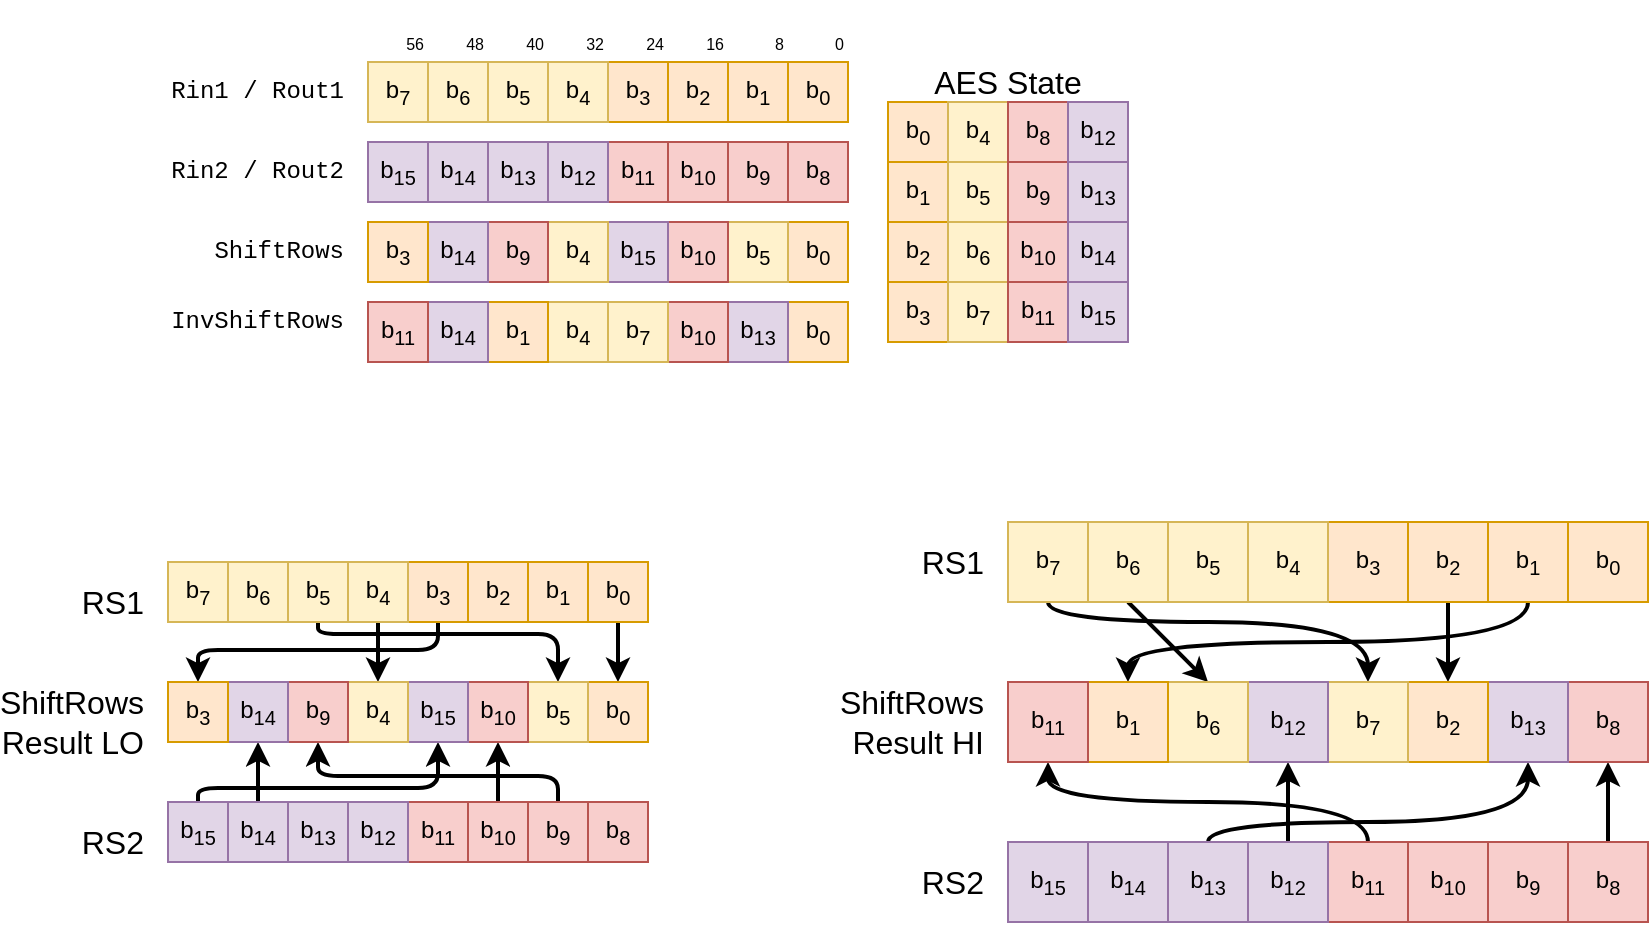 <mxfile version="12.9.3" type="device"><diagram id="sHIKnb_p40F57NKTDTj2" name="Page-1"><mxGraphModel dx="630" dy="331" grid="1" gridSize="10" guides="1" tooltips="1" connect="1" arrows="1" fold="1" page="1" pageScale="1" pageWidth="827" pageHeight="1169" math="0" shadow="0"><root><mxCell id="0"/><mxCell id="1" parent="0"/><mxCell id="no9FC9ugb9BgBI_M5xsZ-18" value="b&lt;sub&gt;0&lt;/sub&gt;" style="whiteSpace=wrap;html=1;aspect=fixed;fillColor=#ffe6cc;strokeColor=#d79b00;" parent="1" vertex="1"><mxGeometry x="530" y="50" width="30" height="30" as="geometry"/></mxCell><mxCell id="no9FC9ugb9BgBI_M5xsZ-19" value="b&lt;sub&gt;1&lt;/sub&gt;" style="whiteSpace=wrap;html=1;aspect=fixed;fillColor=#ffe6cc;strokeColor=#d79b00;" parent="1" vertex="1"><mxGeometry x="500" y="50" width="30" height="30" as="geometry"/></mxCell><mxCell id="no9FC9ugb9BgBI_M5xsZ-20" value="b&lt;sub&gt;2&lt;/sub&gt;" style="whiteSpace=wrap;html=1;aspect=fixed;fillColor=#ffe6cc;strokeColor=#d79b00;" parent="1" vertex="1"><mxGeometry x="470" y="50" width="30" height="30" as="geometry"/></mxCell><mxCell id="no9FC9ugb9BgBI_M5xsZ-21" value="b&lt;sub&gt;3&lt;/sub&gt;" style="whiteSpace=wrap;html=1;aspect=fixed;fillColor=#ffe6cc;strokeColor=#d79b00;" parent="1" vertex="1"><mxGeometry x="440" y="50" width="30" height="30" as="geometry"/></mxCell><mxCell id="no9FC9ugb9BgBI_M5xsZ-22" value="b&lt;sub&gt;4&lt;/sub&gt;" style="whiteSpace=wrap;html=1;aspect=fixed;fillColor=#fff2cc;strokeColor=#d6b656;" parent="1" vertex="1"><mxGeometry x="410" y="50" width="30" height="30" as="geometry"/></mxCell><mxCell id="no9FC9ugb9BgBI_M5xsZ-23" value="b&lt;sub&gt;5&lt;/sub&gt;" style="whiteSpace=wrap;html=1;aspect=fixed;fillColor=#fff2cc;strokeColor=#d6b656;" parent="1" vertex="1"><mxGeometry x="380" y="50" width="30" height="30" as="geometry"/></mxCell><mxCell id="no9FC9ugb9BgBI_M5xsZ-24" value="b&lt;sub&gt;6&lt;/sub&gt;" style="whiteSpace=wrap;html=1;aspect=fixed;fillColor=#fff2cc;strokeColor=#d6b656;" parent="1" vertex="1"><mxGeometry x="350" y="50" width="30" height="30" as="geometry"/></mxCell><mxCell id="no9FC9ugb9BgBI_M5xsZ-25" value="b&lt;sub&gt;7&lt;/sub&gt;" style="whiteSpace=wrap;html=1;aspect=fixed;fillColor=#fff2cc;strokeColor=#d6b656;" parent="1" vertex="1"><mxGeometry x="320" y="50" width="30" height="30" as="geometry"/></mxCell><mxCell id="no9FC9ugb9BgBI_M5xsZ-26" value="b&lt;sub&gt;8&lt;/sub&gt;" style="whiteSpace=wrap;html=1;aspect=fixed;fillColor=#f8cecc;strokeColor=#b85450;" parent="1" vertex="1"><mxGeometry x="530" y="90" width="30" height="30" as="geometry"/></mxCell><mxCell id="no9FC9ugb9BgBI_M5xsZ-27" value="b&lt;sub&gt;9&lt;/sub&gt;" style="whiteSpace=wrap;html=1;aspect=fixed;fillColor=#f8cecc;strokeColor=#b85450;" parent="1" vertex="1"><mxGeometry x="500" y="90" width="30" height="30" as="geometry"/></mxCell><mxCell id="no9FC9ugb9BgBI_M5xsZ-28" value="b&lt;sub&gt;10&lt;/sub&gt;" style="whiteSpace=wrap;html=1;aspect=fixed;fillColor=#f8cecc;strokeColor=#b85450;" parent="1" vertex="1"><mxGeometry x="470" y="90" width="30" height="30" as="geometry"/></mxCell><mxCell id="no9FC9ugb9BgBI_M5xsZ-29" value="b&lt;sub&gt;11&lt;/sub&gt;" style="whiteSpace=wrap;html=1;aspect=fixed;fillColor=#f8cecc;strokeColor=#b85450;" parent="1" vertex="1"><mxGeometry x="440" y="90" width="30" height="30" as="geometry"/></mxCell><mxCell id="no9FC9ugb9BgBI_M5xsZ-30" value="b&lt;sub&gt;12&lt;/sub&gt;" style="whiteSpace=wrap;html=1;aspect=fixed;fillColor=#e1d5e7;strokeColor=#9673a6;" parent="1" vertex="1"><mxGeometry x="410" y="90" width="30" height="30" as="geometry"/></mxCell><mxCell id="no9FC9ugb9BgBI_M5xsZ-31" value="b&lt;sub&gt;13&lt;/sub&gt;" style="whiteSpace=wrap;html=1;aspect=fixed;fillColor=#e1d5e7;strokeColor=#9673a6;" parent="1" vertex="1"><mxGeometry x="380" y="90" width="30" height="30" as="geometry"/></mxCell><mxCell id="no9FC9ugb9BgBI_M5xsZ-32" value="b&lt;sub&gt;14&lt;/sub&gt;" style="whiteSpace=wrap;html=1;aspect=fixed;fillColor=#e1d5e7;strokeColor=#9673a6;" parent="1" vertex="1"><mxGeometry x="350" y="90" width="30" height="30" as="geometry"/></mxCell><mxCell id="no9FC9ugb9BgBI_M5xsZ-33" value="b&lt;sub&gt;15&lt;/sub&gt;" style="whiteSpace=wrap;html=1;aspect=fixed;fillColor=#e1d5e7;strokeColor=#9673a6;" parent="1" vertex="1"><mxGeometry x="320" y="90" width="30" height="30" as="geometry"/></mxCell><mxCell id="no9FC9ugb9BgBI_M5xsZ-35" value="Rin1 / Rout1" style="text;html=1;strokeColor=none;fillColor=none;align=right;verticalAlign=middle;whiteSpace=wrap;rounded=0;fontSize=12;fontFamily=Courier New;" parent="1" vertex="1"><mxGeometry x="200" y="55" width="110" height="20" as="geometry"/></mxCell><mxCell id="no9FC9ugb9BgBI_M5xsZ-36" value="Rin2 / Rout2" style="text;html=1;strokeColor=none;fillColor=none;align=right;verticalAlign=middle;whiteSpace=wrap;rounded=0;fontSize=12;fontFamily=Courier New;" parent="1" vertex="1"><mxGeometry x="200" y="95" width="110" height="20" as="geometry"/></mxCell><mxCell id="no9FC9ugb9BgBI_M5xsZ-37" value="AES State" style="text;html=1;strokeColor=none;fillColor=none;align=center;verticalAlign=middle;whiteSpace=wrap;rounded=0;fontSize=16;" parent="1" vertex="1"><mxGeometry x="580" y="50" width="120" height="20" as="geometry"/></mxCell><mxCell id="no9FC9ugb9BgBI_M5xsZ-50" value="b&lt;sub&gt;0&lt;/sub&gt;" style="whiteSpace=wrap;html=1;aspect=fixed;fillColor=#ffe6cc;strokeColor=#d79b00;gradientColor=none;" parent="1" vertex="1"><mxGeometry x="580" y="70" width="30" height="30" as="geometry"/></mxCell><mxCell id="no9FC9ugb9BgBI_M5xsZ-51" value="b&lt;sub&gt;1&lt;/sub&gt;" style="whiteSpace=wrap;html=1;aspect=fixed;fillColor=#ffe6cc;strokeColor=#d79b00;" parent="1" vertex="1"><mxGeometry x="580" y="100" width="30" height="30" as="geometry"/></mxCell><mxCell id="no9FC9ugb9BgBI_M5xsZ-52" value="b&lt;sub&gt;2&lt;/sub&gt;" style="whiteSpace=wrap;html=1;aspect=fixed;fillColor=#ffe6cc;strokeColor=#d79b00;" parent="1" vertex="1"><mxGeometry x="580" y="130" width="30" height="30" as="geometry"/></mxCell><mxCell id="no9FC9ugb9BgBI_M5xsZ-53" value="b&lt;sub&gt;3&lt;/sub&gt;" style="whiteSpace=wrap;html=1;aspect=fixed;fillColor=#ffe6cc;strokeColor=#d79b00;" parent="1" vertex="1"><mxGeometry x="580" y="160" width="30" height="30" as="geometry"/></mxCell><mxCell id="no9FC9ugb9BgBI_M5xsZ-54" value="b&lt;sub&gt;4&lt;/sub&gt;" style="whiteSpace=wrap;html=1;aspect=fixed;fillColor=#fff2cc;strokeColor=#d6b656;" parent="1" vertex="1"><mxGeometry x="610" y="70" width="30" height="30" as="geometry"/></mxCell><mxCell id="no9FC9ugb9BgBI_M5xsZ-55" value="b&lt;sub&gt;5&lt;/sub&gt;" style="whiteSpace=wrap;html=1;aspect=fixed;fillColor=#fff2cc;strokeColor=#d6b656;" parent="1" vertex="1"><mxGeometry x="610" y="100" width="30" height="30" as="geometry"/></mxCell><mxCell id="no9FC9ugb9BgBI_M5xsZ-56" value="b&lt;sub&gt;6&lt;/sub&gt;" style="whiteSpace=wrap;html=1;aspect=fixed;fillColor=#fff2cc;strokeColor=#d6b656;" parent="1" vertex="1"><mxGeometry x="610" y="130" width="30" height="30" as="geometry"/></mxCell><mxCell id="no9FC9ugb9BgBI_M5xsZ-57" value="b&lt;sub&gt;7&lt;/sub&gt;" style="whiteSpace=wrap;html=1;aspect=fixed;fillColor=#fff2cc;strokeColor=#d6b656;" parent="1" vertex="1"><mxGeometry x="610" y="160" width="30" height="30" as="geometry"/></mxCell><mxCell id="no9FC9ugb9BgBI_M5xsZ-58" value="b&lt;sub&gt;8&lt;/sub&gt;" style="whiteSpace=wrap;html=1;aspect=fixed;fillColor=#f8cecc;strokeColor=#b85450;" parent="1" vertex="1"><mxGeometry x="640" y="70" width="30" height="30" as="geometry"/></mxCell><mxCell id="no9FC9ugb9BgBI_M5xsZ-59" value="b&lt;sub&gt;9&lt;/sub&gt;" style="whiteSpace=wrap;html=1;aspect=fixed;fillColor=#f8cecc;strokeColor=#b85450;" parent="1" vertex="1"><mxGeometry x="640" y="100" width="30" height="30" as="geometry"/></mxCell><mxCell id="no9FC9ugb9BgBI_M5xsZ-60" value="b&lt;sub&gt;10&lt;/sub&gt;" style="whiteSpace=wrap;html=1;aspect=fixed;fillColor=#f8cecc;strokeColor=#b85450;" parent="1" vertex="1"><mxGeometry x="640" y="130" width="30" height="30" as="geometry"/></mxCell><mxCell id="no9FC9ugb9BgBI_M5xsZ-61" value="b&lt;sub&gt;11&lt;/sub&gt;" style="whiteSpace=wrap;html=1;aspect=fixed;fillColor=#f8cecc;strokeColor=#b85450;" parent="1" vertex="1"><mxGeometry x="640" y="160" width="30" height="30" as="geometry"/></mxCell><mxCell id="no9FC9ugb9BgBI_M5xsZ-62" value="b&lt;sub&gt;12&lt;/sub&gt;" style="whiteSpace=wrap;html=1;aspect=fixed;fillColor=#e1d5e7;strokeColor=#9673a6;" parent="1" vertex="1"><mxGeometry x="670" y="70" width="30" height="30" as="geometry"/></mxCell><mxCell id="no9FC9ugb9BgBI_M5xsZ-63" value="b&lt;sub&gt;13&lt;/sub&gt;" style="whiteSpace=wrap;html=1;aspect=fixed;fillColor=#e1d5e7;strokeColor=#9673a6;" parent="1" vertex="1"><mxGeometry x="670" y="100" width="30" height="30" as="geometry"/></mxCell><mxCell id="no9FC9ugb9BgBI_M5xsZ-64" value="b&lt;sub&gt;14&lt;/sub&gt;" style="whiteSpace=wrap;html=1;aspect=fixed;fillColor=#e1d5e7;strokeColor=#9673a6;" parent="1" vertex="1"><mxGeometry x="670" y="130" width="30" height="30" as="geometry"/></mxCell><mxCell id="no9FC9ugb9BgBI_M5xsZ-65" value="b&lt;sub&gt;15&lt;/sub&gt;" style="whiteSpace=wrap;html=1;aspect=fixed;fillColor=#e1d5e7;strokeColor=#9673a6;" parent="1" vertex="1"><mxGeometry x="670" y="160" width="30" height="30" as="geometry"/></mxCell><mxCell id="no9FC9ugb9BgBI_M5xsZ-90" style="edgeStyle=orthogonalEdgeStyle;rounded=0;orthogonalLoop=1;jettySize=auto;html=1;exitX=0.5;exitY=1;exitDx=0;exitDy=0;fontFamily=Helvetica;fontSize=12;strokeWidth=2;" parent="1" source="no9FC9ugb9BgBI_M5xsZ-66" target="no9FC9ugb9BgBI_M5xsZ-82" edge="1"><mxGeometry relative="1" as="geometry"/></mxCell><mxCell id="no9FC9ugb9BgBI_M5xsZ-66" value="b&lt;sub&gt;0&lt;/sub&gt;" style="whiteSpace=wrap;html=1;aspect=fixed;fillColor=#ffe6cc;strokeColor=#d79b00;" parent="1" vertex="1"><mxGeometry x="430" y="300" width="30" height="30" as="geometry"/></mxCell><mxCell id="no9FC9ugb9BgBI_M5xsZ-67" value="b&lt;sub&gt;1&lt;/sub&gt;" style="whiteSpace=wrap;html=1;aspect=fixed;fillColor=#ffe6cc;strokeColor=#d79b00;" parent="1" vertex="1"><mxGeometry x="400" y="300" width="30" height="30" as="geometry"/></mxCell><mxCell id="no9FC9ugb9BgBI_M5xsZ-68" value="b&lt;sub&gt;2&lt;/sub&gt;" style="whiteSpace=wrap;html=1;aspect=fixed;fillColor=#ffe6cc;strokeColor=#d79b00;" parent="1" vertex="1"><mxGeometry x="370" y="300" width="30" height="30" as="geometry"/></mxCell><mxCell id="no9FC9ugb9BgBI_M5xsZ-97" style="edgeStyle=orthogonalEdgeStyle;rounded=1;orthogonalLoop=1;jettySize=auto;html=1;exitX=0.5;exitY=1;exitDx=0;exitDy=0;entryX=0.5;entryY=0;entryDx=0;entryDy=0;fontFamily=Helvetica;fontSize=12;strokeWidth=2;" parent="1" source="no9FC9ugb9BgBI_M5xsZ-69" target="no9FC9ugb9BgBI_M5xsZ-89" edge="1"><mxGeometry relative="1" as="geometry"><Array as="points"><mxPoint x="355" y="344"/><mxPoint x="235" y="344"/></Array></mxGeometry></mxCell><mxCell id="no9FC9ugb9BgBI_M5xsZ-69" value="b&lt;sub&gt;3&lt;/sub&gt;" style="whiteSpace=wrap;html=1;aspect=fixed;fillColor=#ffe6cc;strokeColor=#d79b00;" parent="1" vertex="1"><mxGeometry x="340" y="300" width="30" height="30" as="geometry"/></mxCell><mxCell id="no9FC9ugb9BgBI_M5xsZ-95" style="edgeStyle=none;rounded=0;orthogonalLoop=1;jettySize=auto;html=1;exitX=0.5;exitY=1;exitDx=0;exitDy=0;entryX=0.5;entryY=0;entryDx=0;entryDy=0;fontFamily=Helvetica;fontSize=12;strokeWidth=2;" parent="1" source="no9FC9ugb9BgBI_M5xsZ-70" target="no9FC9ugb9BgBI_M5xsZ-86" edge="1"><mxGeometry relative="1" as="geometry"/></mxCell><mxCell id="no9FC9ugb9BgBI_M5xsZ-70" value="b&lt;sub&gt;4&lt;/sub&gt;" style="whiteSpace=wrap;html=1;aspect=fixed;fillColor=#fff2cc;strokeColor=#d6b656;" parent="1" vertex="1"><mxGeometry x="310" y="300" width="30" height="30" as="geometry"/></mxCell><mxCell id="no9FC9ugb9BgBI_M5xsZ-93" style="edgeStyle=orthogonalEdgeStyle;rounded=1;orthogonalLoop=1;jettySize=auto;html=1;exitX=0.5;exitY=1;exitDx=0;exitDy=0;entryX=0.5;entryY=0;entryDx=0;entryDy=0;fontFamily=Helvetica;fontSize=12;strokeWidth=2;" parent="1" source="no9FC9ugb9BgBI_M5xsZ-71" target="no9FC9ugb9BgBI_M5xsZ-83" edge="1"><mxGeometry relative="1" as="geometry"><Array as="points"><mxPoint x="295" y="336"/><mxPoint x="415" y="336"/></Array></mxGeometry></mxCell><mxCell id="no9FC9ugb9BgBI_M5xsZ-71" value="b&lt;sub&gt;5&lt;/sub&gt;" style="whiteSpace=wrap;html=1;aspect=fixed;fillColor=#fff2cc;strokeColor=#d6b656;" parent="1" vertex="1"><mxGeometry x="280" y="300" width="30" height="30" as="geometry"/></mxCell><mxCell id="no9FC9ugb9BgBI_M5xsZ-72" value="b&lt;sub&gt;6&lt;/sub&gt;" style="whiteSpace=wrap;html=1;aspect=fixed;fillColor=#fff2cc;strokeColor=#d6b656;" parent="1" vertex="1"><mxGeometry x="250" y="300" width="30" height="30" as="geometry"/></mxCell><mxCell id="no9FC9ugb9BgBI_M5xsZ-73" value="b&lt;sub&gt;7&lt;/sub&gt;" style="whiteSpace=wrap;html=1;aspect=fixed;fillColor=#fff2cc;strokeColor=#d6b656;" parent="1" vertex="1"><mxGeometry x="220" y="300" width="30" height="30" as="geometry"/></mxCell><mxCell id="no9FC9ugb9BgBI_M5xsZ-74" value="b&lt;sub&gt;8&lt;/sub&gt;" style="whiteSpace=wrap;html=1;aspect=fixed;fillColor=#f8cecc;strokeColor=#b85450;" parent="1" vertex="1"><mxGeometry x="430" y="420" width="30" height="30" as="geometry"/></mxCell><mxCell id="no9FC9ugb9BgBI_M5xsZ-91" style="rounded=1;orthogonalLoop=1;jettySize=auto;html=1;exitX=0.5;exitY=0;exitDx=0;exitDy=0;entryX=0.5;entryY=1;entryDx=0;entryDy=0;fontFamily=Helvetica;fontSize=12;strokeWidth=2;edgeStyle=orthogonalEdgeStyle;strokeColor=#000000;" parent="1" source="no9FC9ugb9BgBI_M5xsZ-75" target="no9FC9ugb9BgBI_M5xsZ-87" edge="1"><mxGeometry relative="1" as="geometry"><Array as="points"><mxPoint x="415" y="407"/><mxPoint x="295" y="407"/></Array></mxGeometry></mxCell><mxCell id="no9FC9ugb9BgBI_M5xsZ-75" value="b&lt;sub&gt;9&lt;/sub&gt;" style="whiteSpace=wrap;html=1;aspect=fixed;fillColor=#f8cecc;strokeColor=#b85450;" parent="1" vertex="1"><mxGeometry x="400" y="420" width="30" height="30" as="geometry"/></mxCell><mxCell id="no9FC9ugb9BgBI_M5xsZ-92" style="edgeStyle=none;rounded=0;orthogonalLoop=1;jettySize=auto;html=1;exitX=0.5;exitY=0;exitDx=0;exitDy=0;entryX=0.5;entryY=1;entryDx=0;entryDy=0;fontFamily=Helvetica;fontSize=12;strokeWidth=2;" parent="1" source="no9FC9ugb9BgBI_M5xsZ-76" target="no9FC9ugb9BgBI_M5xsZ-84" edge="1"><mxGeometry relative="1" as="geometry"/></mxCell><mxCell id="no9FC9ugb9BgBI_M5xsZ-76" value="b&lt;sub&gt;10&lt;/sub&gt;" style="whiteSpace=wrap;html=1;aspect=fixed;fillColor=#f8cecc;strokeColor=#b85450;" parent="1" vertex="1"><mxGeometry x="370" y="420" width="30" height="30" as="geometry"/></mxCell><mxCell id="no9FC9ugb9BgBI_M5xsZ-77" value="b&lt;sub&gt;11&lt;/sub&gt;" style="whiteSpace=wrap;html=1;aspect=fixed;fillColor=#f8cecc;strokeColor=#b85450;" parent="1" vertex="1"><mxGeometry x="340" y="420" width="30" height="30" as="geometry"/></mxCell><mxCell id="no9FC9ugb9BgBI_M5xsZ-78" value="b&lt;sub&gt;12&lt;/sub&gt;" style="whiteSpace=wrap;html=1;aspect=fixed;fillColor=#e1d5e7;strokeColor=#9673a6;" parent="1" vertex="1"><mxGeometry x="310" y="420" width="30" height="30" as="geometry"/></mxCell><mxCell id="no9FC9ugb9BgBI_M5xsZ-79" value="b&lt;sub&gt;13&lt;/sub&gt;" style="whiteSpace=wrap;html=1;aspect=fixed;fillColor=#e1d5e7;strokeColor=#9673a6;" parent="1" vertex="1"><mxGeometry x="280" y="420" width="30" height="30" as="geometry"/></mxCell><mxCell id="no9FC9ugb9BgBI_M5xsZ-96" style="edgeStyle=none;rounded=0;orthogonalLoop=1;jettySize=auto;html=1;exitX=0.5;exitY=0;exitDx=0;exitDy=0;entryX=0.5;entryY=1;entryDx=0;entryDy=0;fontFamily=Helvetica;fontSize=12;strokeWidth=2;" parent="1" source="no9FC9ugb9BgBI_M5xsZ-80" target="no9FC9ugb9BgBI_M5xsZ-88" edge="1"><mxGeometry relative="1" as="geometry"/></mxCell><mxCell id="no9FC9ugb9BgBI_M5xsZ-80" value="b&lt;sub&gt;14&lt;/sub&gt;" style="whiteSpace=wrap;html=1;aspect=fixed;fillColor=#e1d5e7;strokeColor=#9673a6;" parent="1" vertex="1"><mxGeometry x="250" y="420" width="30" height="30" as="geometry"/></mxCell><mxCell id="no9FC9ugb9BgBI_M5xsZ-94" style="edgeStyle=orthogonalEdgeStyle;rounded=1;orthogonalLoop=1;jettySize=auto;html=1;exitX=0.5;exitY=0;exitDx=0;exitDy=0;entryX=0.5;entryY=1;entryDx=0;entryDy=0;fontFamily=Helvetica;fontSize=12;strokeWidth=2;" parent="1" source="no9FC9ugb9BgBI_M5xsZ-81" target="no9FC9ugb9BgBI_M5xsZ-85" edge="1"><mxGeometry relative="1" as="geometry"><Array as="points"><mxPoint x="235" y="413"/><mxPoint x="355" y="413"/></Array></mxGeometry></mxCell><mxCell id="no9FC9ugb9BgBI_M5xsZ-81" value="b&lt;sub&gt;15&lt;/sub&gt;" style="whiteSpace=wrap;html=1;aspect=fixed;fillColor=#e1d5e7;strokeColor=#9673a6;" parent="1" vertex="1"><mxGeometry x="220" y="420" width="30" height="30" as="geometry"/></mxCell><mxCell id="no9FC9ugb9BgBI_M5xsZ-82" value="b&lt;sub&gt;0&lt;/sub&gt;" style="whiteSpace=wrap;html=1;aspect=fixed;fillColor=#ffe6cc;strokeColor=#d79b00;" parent="1" vertex="1"><mxGeometry x="430" y="360" width="30" height="30" as="geometry"/></mxCell><mxCell id="no9FC9ugb9BgBI_M5xsZ-83" value="b&lt;sub&gt;5&lt;/sub&gt;" style="whiteSpace=wrap;html=1;aspect=fixed;fillColor=#fff2cc;strokeColor=#d6b656;" parent="1" vertex="1"><mxGeometry x="400" y="360" width="30" height="30" as="geometry"/></mxCell><mxCell id="no9FC9ugb9BgBI_M5xsZ-84" value="b&lt;sub&gt;10&lt;/sub&gt;" style="whiteSpace=wrap;html=1;aspect=fixed;fillColor=#f8cecc;strokeColor=#b85450;" parent="1" vertex="1"><mxGeometry x="370" y="360" width="30" height="30" as="geometry"/></mxCell><mxCell id="no9FC9ugb9BgBI_M5xsZ-85" value="b&lt;sub&gt;15&lt;/sub&gt;" style="whiteSpace=wrap;html=1;aspect=fixed;fillColor=#e1d5e7;strokeColor=#9673a6;" parent="1" vertex="1"><mxGeometry x="340" y="360" width="30" height="30" as="geometry"/></mxCell><mxCell id="no9FC9ugb9BgBI_M5xsZ-86" value="b&lt;sub&gt;4&lt;/sub&gt;" style="whiteSpace=wrap;html=1;aspect=fixed;fillColor=#fff2cc;strokeColor=#d6b656;" parent="1" vertex="1"><mxGeometry x="310" y="360" width="30" height="30" as="geometry"/></mxCell><mxCell id="no9FC9ugb9BgBI_M5xsZ-87" value="b&lt;sub&gt;9&lt;/sub&gt;" style="whiteSpace=wrap;html=1;aspect=fixed;fillColor=#f8cecc;strokeColor=#b85450;" parent="1" vertex="1"><mxGeometry x="280" y="360" width="30" height="30" as="geometry"/></mxCell><mxCell id="no9FC9ugb9BgBI_M5xsZ-88" value="b&lt;sub&gt;14&lt;/sub&gt;" style="whiteSpace=wrap;html=1;aspect=fixed;fillColor=#e1d5e7;strokeColor=#9673a6;" parent="1" vertex="1"><mxGeometry x="250" y="360" width="30" height="30" as="geometry"/></mxCell><mxCell id="no9FC9ugb9BgBI_M5xsZ-89" value="b&lt;sub&gt;3&lt;/sub&gt;" style="whiteSpace=wrap;html=1;aspect=fixed;fillColor=#ffe6cc;strokeColor=#d79b00;" parent="1" vertex="1"><mxGeometry x="220" y="360" width="30" height="30" as="geometry"/></mxCell><mxCell id="no9FC9ugb9BgBI_M5xsZ-98" value="RS1" style="text;html=1;strokeColor=none;fillColor=none;align=right;verticalAlign=middle;whiteSpace=wrap;rounded=0;fontSize=16;" parent="1" vertex="1"><mxGeometry x="170" y="310" width="40" height="20" as="geometry"/></mxCell><mxCell id="no9FC9ugb9BgBI_M5xsZ-99" value="RS2" style="text;html=1;strokeColor=none;fillColor=none;align=right;verticalAlign=middle;whiteSpace=wrap;rounded=0;fontSize=16;" parent="1" vertex="1"><mxGeometry x="170" y="430" width="40" height="20" as="geometry"/></mxCell><mxCell id="no9FC9ugb9BgBI_M5xsZ-100" value="ShiftRows&lt;br&gt;Result LO" style="text;html=1;strokeColor=none;fillColor=none;align=right;verticalAlign=middle;whiteSpace=wrap;rounded=0;fontSize=16;" parent="1" vertex="1"><mxGeometry x="170" y="370" width="40" height="20" as="geometry"/></mxCell><mxCell id="no9FC9ugb9BgBI_M5xsZ-102" value="b&lt;sub&gt;0&lt;/sub&gt;" style="whiteSpace=wrap;html=1;aspect=fixed;fillColor=#ffe6cc;strokeColor=#d79b00;" parent="1" vertex="1"><mxGeometry x="920" y="280" width="40" height="40" as="geometry"/></mxCell><mxCell id="no9FC9ugb9BgBI_M5xsZ-142" style="edgeStyle=orthogonalEdgeStyle;rounded=0;orthogonalLoop=1;jettySize=auto;html=1;exitX=0.5;exitY=1;exitDx=0;exitDy=0;entryX=0.5;entryY=0;entryDx=0;entryDy=0;strokeWidth=2;fontFamily=Helvetica;fontSize=12;curved=1;" parent="1" source="no9FC9ugb9BgBI_M5xsZ-103" target="no9FC9ugb9BgBI_M5xsZ-131" edge="1"><mxGeometry relative="1" as="geometry"><Array as="points"><mxPoint x="900" y="340"/><mxPoint x="700" y="340"/></Array></mxGeometry></mxCell><mxCell id="no9FC9ugb9BgBI_M5xsZ-103" value="b&lt;sub&gt;1&lt;/sub&gt;" style="whiteSpace=wrap;html=1;aspect=fixed;fillColor=#ffe6cc;strokeColor=#d79b00;" parent="1" vertex="1"><mxGeometry x="880" y="280" width="40" height="40" as="geometry"/></mxCell><mxCell id="no9FC9ugb9BgBI_M5xsZ-138" style="edgeStyle=none;rounded=0;orthogonalLoop=1;jettySize=auto;html=1;exitX=0.5;exitY=1;exitDx=0;exitDy=0;entryX=0.5;entryY=0;entryDx=0;entryDy=0;strokeWidth=2;fontFamily=Helvetica;fontSize=12;" parent="1" source="no9FC9ugb9BgBI_M5xsZ-104" target="no9FC9ugb9BgBI_M5xsZ-127" edge="1"><mxGeometry relative="1" as="geometry"/></mxCell><mxCell id="no9FC9ugb9BgBI_M5xsZ-104" value="b&lt;sub&gt;2&lt;/sub&gt;" style="whiteSpace=wrap;html=1;aspect=fixed;fillColor=#ffe6cc;strokeColor=#d79b00;" parent="1" vertex="1"><mxGeometry x="840" y="280" width="40" height="40" as="geometry"/></mxCell><mxCell id="no9FC9ugb9BgBI_M5xsZ-106" value="b&lt;sub&gt;3&lt;/sub&gt;" style="whiteSpace=wrap;html=1;aspect=fixed;fillColor=#ffe6cc;strokeColor=#d79b00;" parent="1" vertex="1"><mxGeometry x="800" y="280" width="40" height="40" as="geometry"/></mxCell><mxCell id="no9FC9ugb9BgBI_M5xsZ-108" value="b&lt;sub&gt;4&lt;/sub&gt;" style="whiteSpace=wrap;html=1;aspect=fixed;fillColor=#fff2cc;strokeColor=#d6b656;" parent="1" vertex="1"><mxGeometry x="760" y="280" width="40" height="40" as="geometry"/></mxCell><mxCell id="no9FC9ugb9BgBI_M5xsZ-110" value="b&lt;sub&gt;5&lt;/sub&gt;" style="whiteSpace=wrap;html=1;aspect=fixed;fillColor=#fff2cc;strokeColor=#d6b656;" parent="1" vertex="1"><mxGeometry x="720" y="280" width="40" height="40" as="geometry"/></mxCell><mxCell id="no9FC9ugb9BgBI_M5xsZ-141" style="rounded=0;orthogonalLoop=1;jettySize=auto;html=1;exitX=0.5;exitY=1;exitDx=0;exitDy=0;entryX=0.5;entryY=0;entryDx=0;entryDy=0;strokeWidth=2;fontFamily=Helvetica;fontSize=12;" parent="1" source="no9FC9ugb9BgBI_M5xsZ-111" target="no9FC9ugb9BgBI_M5xsZ-130" edge="1"><mxGeometry relative="1" as="geometry"/></mxCell><mxCell id="no9FC9ugb9BgBI_M5xsZ-111" value="b&lt;sub&gt;6&lt;/sub&gt;" style="whiteSpace=wrap;html=1;aspect=fixed;fillColor=#fff2cc;strokeColor=#d6b656;" parent="1" vertex="1"><mxGeometry x="680" y="280" width="40" height="40" as="geometry"/></mxCell><mxCell id="no9FC9ugb9BgBI_M5xsZ-139" style="edgeStyle=orthogonalEdgeStyle;rounded=0;orthogonalLoop=1;jettySize=auto;html=1;exitX=0.5;exitY=1;exitDx=0;exitDy=0;entryX=0.5;entryY=0;entryDx=0;entryDy=0;strokeWidth=2;fontFamily=Helvetica;fontSize=12;curved=1;" parent="1" source="no9FC9ugb9BgBI_M5xsZ-112" target="no9FC9ugb9BgBI_M5xsZ-128" edge="1"><mxGeometry relative="1" as="geometry"><Array as="points"><mxPoint x="660" y="330"/><mxPoint x="820" y="330"/></Array></mxGeometry></mxCell><mxCell id="no9FC9ugb9BgBI_M5xsZ-112" value="b&lt;sub&gt;7&lt;/sub&gt;" style="whiteSpace=wrap;html=1;aspect=fixed;fillColor=#fff2cc;strokeColor=#d6b656;" parent="1" vertex="1"><mxGeometry x="640" y="280" width="40" height="40" as="geometry"/></mxCell><mxCell id="no9FC9ugb9BgBI_M5xsZ-136" style="edgeStyle=none;rounded=0;orthogonalLoop=1;jettySize=auto;html=1;exitX=0.5;exitY=0;exitDx=0;exitDy=0;entryX=0.5;entryY=1;entryDx=0;entryDy=0;strokeWidth=2;fontFamily=Helvetica;fontSize=12;" parent="1" source="no9FC9ugb9BgBI_M5xsZ-113" target="no9FC9ugb9BgBI_M5xsZ-125" edge="1"><mxGeometry relative="1" as="geometry"/></mxCell><mxCell id="no9FC9ugb9BgBI_M5xsZ-113" value="b&lt;sub&gt;8&lt;/sub&gt;" style="whiteSpace=wrap;html=1;aspect=fixed;fillColor=#f8cecc;strokeColor=#b85450;" parent="1" vertex="1"><mxGeometry x="920" y="440" width="40" height="40" as="geometry"/></mxCell><mxCell id="no9FC9ugb9BgBI_M5xsZ-115" value="b&lt;sub&gt;9&lt;/sub&gt;" style="whiteSpace=wrap;html=1;aspect=fixed;fillColor=#f8cecc;strokeColor=#b85450;" parent="1" vertex="1"><mxGeometry x="880" y="440" width="40" height="40" as="geometry"/></mxCell><mxCell id="no9FC9ugb9BgBI_M5xsZ-117" value="b&lt;sub&gt;10&lt;/sub&gt;" style="whiteSpace=wrap;html=1;aspect=fixed;fillColor=#f8cecc;strokeColor=#b85450;" parent="1" vertex="1"><mxGeometry x="840" y="440" width="40" height="40" as="geometry"/></mxCell><mxCell id="no9FC9ugb9BgBI_M5xsZ-143" style="edgeStyle=orthogonalEdgeStyle;rounded=0;orthogonalLoop=1;jettySize=auto;html=1;exitX=0.5;exitY=0;exitDx=0;exitDy=0;entryX=0.5;entryY=1;entryDx=0;entryDy=0;strokeWidth=2;fontFamily=Helvetica;fontSize=12;curved=1;" parent="1" source="no9FC9ugb9BgBI_M5xsZ-118" target="no9FC9ugb9BgBI_M5xsZ-132" edge="1"><mxGeometry relative="1" as="geometry"/></mxCell><mxCell id="no9FC9ugb9BgBI_M5xsZ-118" value="b&lt;sub&gt;11&lt;/sub&gt;" style="whiteSpace=wrap;html=1;aspect=fixed;fillColor=#f8cecc;strokeColor=#b85450;" parent="1" vertex="1"><mxGeometry x="800" y="440" width="40" height="40" as="geometry"/></mxCell><mxCell id="no9FC9ugb9BgBI_M5xsZ-140" style="edgeStyle=none;rounded=0;orthogonalLoop=1;jettySize=auto;html=1;exitX=0.5;exitY=0;exitDx=0;exitDy=0;entryX=0.5;entryY=1;entryDx=0;entryDy=0;strokeWidth=2;fontFamily=Helvetica;fontSize=12;" parent="1" source="no9FC9ugb9BgBI_M5xsZ-119" target="no9FC9ugb9BgBI_M5xsZ-129" edge="1"><mxGeometry relative="1" as="geometry"/></mxCell><mxCell id="no9FC9ugb9BgBI_M5xsZ-119" value="b&lt;sub&gt;12&lt;/sub&gt;" style="whiteSpace=wrap;html=1;aspect=fixed;fillColor=#e1d5e7;strokeColor=#9673a6;" parent="1" vertex="1"><mxGeometry x="760" y="440" width="40" height="40" as="geometry"/></mxCell><mxCell id="no9FC9ugb9BgBI_M5xsZ-137" style="edgeStyle=orthogonalEdgeStyle;rounded=0;orthogonalLoop=1;jettySize=auto;html=1;exitX=0.5;exitY=0;exitDx=0;exitDy=0;entryX=0.5;entryY=1;entryDx=0;entryDy=0;strokeWidth=2;fontFamily=Helvetica;fontSize=12;curved=1;" parent="1" source="no9FC9ugb9BgBI_M5xsZ-120" target="no9FC9ugb9BgBI_M5xsZ-126" edge="1"><mxGeometry relative="1" as="geometry"><Array as="points"><mxPoint x="740" y="430"/><mxPoint x="900" y="430"/></Array></mxGeometry></mxCell><mxCell id="no9FC9ugb9BgBI_M5xsZ-120" value="b&lt;sub&gt;13&lt;/sub&gt;" style="whiteSpace=wrap;html=1;aspect=fixed;fillColor=#e1d5e7;strokeColor=#9673a6;" parent="1" vertex="1"><mxGeometry x="720" y="440" width="40" height="40" as="geometry"/></mxCell><mxCell id="no9FC9ugb9BgBI_M5xsZ-122" value="b&lt;sub&gt;14&lt;/sub&gt;" style="whiteSpace=wrap;html=1;aspect=fixed;fillColor=#e1d5e7;strokeColor=#9673a6;" parent="1" vertex="1"><mxGeometry x="680" y="440" width="40" height="40" as="geometry"/></mxCell><mxCell id="no9FC9ugb9BgBI_M5xsZ-124" value="b&lt;sub&gt;15&lt;/sub&gt;" style="whiteSpace=wrap;html=1;aspect=fixed;fillColor=#e1d5e7;strokeColor=#9673a6;" parent="1" vertex="1"><mxGeometry x="640" y="440" width="40" height="40" as="geometry"/></mxCell><mxCell id="no9FC9ugb9BgBI_M5xsZ-125" value="b&lt;sub&gt;8&lt;/sub&gt;" style="whiteSpace=wrap;html=1;aspect=fixed;fillColor=#f8cecc;strokeColor=#b85450;" parent="1" vertex="1"><mxGeometry x="920" y="360" width="40" height="40" as="geometry"/></mxCell><mxCell id="no9FC9ugb9BgBI_M5xsZ-126" value="b&lt;sub&gt;13&lt;/sub&gt;" style="whiteSpace=wrap;html=1;aspect=fixed;fillColor=#e1d5e7;strokeColor=#9673a6;" parent="1" vertex="1"><mxGeometry x="880" y="360" width="40" height="40" as="geometry"/></mxCell><mxCell id="no9FC9ugb9BgBI_M5xsZ-127" value="b&lt;sub&gt;2&lt;/sub&gt;" style="whiteSpace=wrap;html=1;aspect=fixed;fillColor=#ffe6cc;strokeColor=#d79b00;" parent="1" vertex="1"><mxGeometry x="840" y="360" width="40" height="40" as="geometry"/></mxCell><mxCell id="no9FC9ugb9BgBI_M5xsZ-128" value="b&lt;sub&gt;7&lt;/sub&gt;" style="whiteSpace=wrap;html=1;aspect=fixed;fillColor=#fff2cc;strokeColor=#d6b656;" parent="1" vertex="1"><mxGeometry x="800" y="360" width="40" height="40" as="geometry"/></mxCell><mxCell id="no9FC9ugb9BgBI_M5xsZ-129" value="b&lt;sub&gt;12&lt;/sub&gt;" style="whiteSpace=wrap;html=1;aspect=fixed;fillColor=#e1d5e7;strokeColor=#9673a6;" parent="1" vertex="1"><mxGeometry x="760" y="360" width="40" height="40" as="geometry"/></mxCell><mxCell id="no9FC9ugb9BgBI_M5xsZ-130" value="b&lt;sub&gt;6&lt;/sub&gt;" style="whiteSpace=wrap;html=1;aspect=fixed;fillColor=#fff2cc;strokeColor=#d6b656;" parent="1" vertex="1"><mxGeometry x="720" y="360" width="40" height="40" as="geometry"/></mxCell><mxCell id="no9FC9ugb9BgBI_M5xsZ-131" value="b&lt;sub&gt;1&lt;/sub&gt;" style="whiteSpace=wrap;html=1;aspect=fixed;fillColor=#ffe6cc;strokeColor=#d79b00;" parent="1" vertex="1"><mxGeometry x="680" y="360" width="40" height="40" as="geometry"/></mxCell><mxCell id="no9FC9ugb9BgBI_M5xsZ-132" value="b&lt;sub&gt;11&lt;/sub&gt;" style="whiteSpace=wrap;html=1;aspect=fixed;fillColor=#f8cecc;strokeColor=#b85450;" parent="1" vertex="1"><mxGeometry x="640" y="360" width="40" height="40" as="geometry"/></mxCell><mxCell id="no9FC9ugb9BgBI_M5xsZ-133" value="RS1" style="text;html=1;strokeColor=none;fillColor=none;align=right;verticalAlign=middle;whiteSpace=wrap;rounded=0;fontSize=16;" parent="1" vertex="1"><mxGeometry x="590" y="290" width="40" height="20" as="geometry"/></mxCell><mxCell id="no9FC9ugb9BgBI_M5xsZ-134" value="RS2" style="text;html=1;strokeColor=none;fillColor=none;align=right;verticalAlign=middle;whiteSpace=wrap;rounded=0;fontSize=16;" parent="1" vertex="1"><mxGeometry x="590" y="450" width="40" height="20" as="geometry"/></mxCell><mxCell id="no9FC9ugb9BgBI_M5xsZ-135" value="ShiftRows&lt;br&gt;Result HI" style="text;html=1;strokeColor=none;fillColor=none;align=right;verticalAlign=middle;whiteSpace=wrap;rounded=0;fontSize=16;" parent="1" vertex="1"><mxGeometry x="590" y="370" width="40" height="20" as="geometry"/></mxCell><mxCell id="eoUMu6mWDXYZLFN4wykn-4" value="b&lt;sub&gt;0&lt;/sub&gt;" style="whiteSpace=wrap;html=1;aspect=fixed;fillColor=#ffe6cc;strokeColor=#d79b00;" vertex="1" parent="1"><mxGeometry x="530" y="130" width="30" height="30" as="geometry"/></mxCell><mxCell id="eoUMu6mWDXYZLFN4wykn-5" value="b&lt;sub&gt;5&lt;/sub&gt;" style="whiteSpace=wrap;html=1;aspect=fixed;fillColor=#fff2cc;strokeColor=#d6b656;" vertex="1" parent="1"><mxGeometry x="500" y="130" width="30" height="30" as="geometry"/></mxCell><mxCell id="eoUMu6mWDXYZLFN4wykn-6" value="b&lt;sub&gt;10&lt;/sub&gt;" style="whiteSpace=wrap;html=1;aspect=fixed;fillColor=#f8cecc;strokeColor=#b85450;" vertex="1" parent="1"><mxGeometry x="470" y="130" width="30" height="30" as="geometry"/></mxCell><mxCell id="eoUMu6mWDXYZLFN4wykn-7" value="b&lt;sub&gt;15&lt;/sub&gt;" style="whiteSpace=wrap;html=1;aspect=fixed;fillColor=#e1d5e7;strokeColor=#9673a6;" vertex="1" parent="1"><mxGeometry x="440" y="130" width="30" height="30" as="geometry"/></mxCell><mxCell id="eoUMu6mWDXYZLFN4wykn-8" value="b&lt;sub&gt;4&lt;/sub&gt;" style="whiteSpace=wrap;html=1;aspect=fixed;fillColor=#fff2cc;strokeColor=#d6b656;" vertex="1" parent="1"><mxGeometry x="410" y="130" width="30" height="30" as="geometry"/></mxCell><mxCell id="eoUMu6mWDXYZLFN4wykn-9" value="b&lt;sub&gt;9&lt;/sub&gt;" style="whiteSpace=wrap;html=1;aspect=fixed;fillColor=#f8cecc;strokeColor=#b85450;" vertex="1" parent="1"><mxGeometry x="380" y="130" width="30" height="30" as="geometry"/></mxCell><mxCell id="eoUMu6mWDXYZLFN4wykn-10" value="b&lt;sub&gt;14&lt;/sub&gt;" style="whiteSpace=wrap;html=1;aspect=fixed;fillColor=#e1d5e7;strokeColor=#9673a6;" vertex="1" parent="1"><mxGeometry x="350" y="130" width="30" height="30" as="geometry"/></mxCell><mxCell id="eoUMu6mWDXYZLFN4wykn-11" value="b&lt;sub&gt;3&lt;/sub&gt;" style="whiteSpace=wrap;html=1;aspect=fixed;fillColor=#ffe6cc;strokeColor=#d79b00;" vertex="1" parent="1"><mxGeometry x="320" y="130" width="30" height="30" as="geometry"/></mxCell><mxCell id="eoUMu6mWDXYZLFN4wykn-12" value="ShiftRows" style="text;html=1;strokeColor=none;fillColor=none;align=right;verticalAlign=middle;whiteSpace=wrap;rounded=0;fontSize=12;fontFamily=Courier New;" vertex="1" parent="1"><mxGeometry x="270" y="135" width="40" height="20" as="geometry"/></mxCell><mxCell id="eoUMu6mWDXYZLFN4wykn-13" value="InvShiftRows" style="text;html=1;strokeColor=none;fillColor=none;align=right;verticalAlign=middle;whiteSpace=wrap;rounded=0;fontSize=12;fontFamily=Courier New;" vertex="1" parent="1"><mxGeometry x="270" y="170" width="40" height="20" as="geometry"/></mxCell><mxCell id="eoUMu6mWDXYZLFN4wykn-14" value="b&lt;sub&gt;0&lt;/sub&gt;" style="whiteSpace=wrap;html=1;aspect=fixed;fillColor=#ffe6cc;strokeColor=#d79b00;" vertex="1" parent="1"><mxGeometry x="530" y="170" width="30" height="30" as="geometry"/></mxCell><mxCell id="eoUMu6mWDXYZLFN4wykn-15" value="b&lt;sub&gt;13&lt;/sub&gt;" style="whiteSpace=wrap;html=1;aspect=fixed;fillColor=#e1d5e7;strokeColor=#9673a6;" vertex="1" parent="1"><mxGeometry x="500" y="170" width="30" height="30" as="geometry"/></mxCell><mxCell id="eoUMu6mWDXYZLFN4wykn-16" value="b&lt;sub&gt;10&lt;/sub&gt;" style="whiteSpace=wrap;html=1;aspect=fixed;fillColor=#f8cecc;strokeColor=#b85450;" vertex="1" parent="1"><mxGeometry x="470" y="170" width="30" height="30" as="geometry"/></mxCell><mxCell id="eoUMu6mWDXYZLFN4wykn-17" value="b&lt;sub&gt;7&lt;/sub&gt;" style="whiteSpace=wrap;html=1;aspect=fixed;fillColor=#fff2cc;strokeColor=#d6b656;" vertex="1" parent="1"><mxGeometry x="440" y="170" width="30" height="30" as="geometry"/></mxCell><mxCell id="eoUMu6mWDXYZLFN4wykn-18" value="b&lt;sub&gt;4&lt;/sub&gt;" style="whiteSpace=wrap;html=1;aspect=fixed;fillColor=#fff2cc;strokeColor=#d6b656;" vertex="1" parent="1"><mxGeometry x="410" y="170" width="30" height="30" as="geometry"/></mxCell><mxCell id="eoUMu6mWDXYZLFN4wykn-19" value="b&lt;sub&gt;1&lt;/sub&gt;" style="whiteSpace=wrap;html=1;aspect=fixed;fillColor=#ffe6cc;strokeColor=#d79b00;" vertex="1" parent="1"><mxGeometry x="380" y="170" width="30" height="30" as="geometry"/></mxCell><mxCell id="eoUMu6mWDXYZLFN4wykn-20" value="b&lt;sub&gt;14&lt;/sub&gt;" style="whiteSpace=wrap;html=1;aspect=fixed;fillColor=#e1d5e7;strokeColor=#9673a6;" vertex="1" parent="1"><mxGeometry x="350" y="170" width="30" height="30" as="geometry"/></mxCell><mxCell id="eoUMu6mWDXYZLFN4wykn-22" value="b&lt;sub&gt;11&lt;/sub&gt;" style="whiteSpace=wrap;html=1;aspect=fixed;fillColor=#f8cecc;strokeColor=#b85450;" vertex="1" parent="1"><mxGeometry x="320" y="170" width="30" height="30" as="geometry"/></mxCell><mxCell id="eoUMu6mWDXYZLFN4wykn-23" value="0" style="whiteSpace=wrap;html=1;aspect=fixed;align=right;verticalAlign=bottom;fontSize=8;fillColor=none;strokeColor=none;" vertex="1" parent="1"><mxGeometry x="530" y="19" width="30" height="30" as="geometry"/></mxCell><mxCell id="eoUMu6mWDXYZLFN4wykn-24" value="8" style="whiteSpace=wrap;html=1;aspect=fixed;align=right;verticalAlign=bottom;fontSize=8;fillColor=none;strokeColor=none;" vertex="1" parent="1"><mxGeometry x="500" y="19" width="30" height="30" as="geometry"/></mxCell><mxCell id="eoUMu6mWDXYZLFN4wykn-25" value="16" style="whiteSpace=wrap;html=1;aspect=fixed;align=right;verticalAlign=bottom;fontSize=8;fillColor=none;strokeColor=none;" vertex="1" parent="1"><mxGeometry x="470" y="19" width="30" height="30" as="geometry"/></mxCell><mxCell id="eoUMu6mWDXYZLFN4wykn-26" value="24" style="whiteSpace=wrap;html=1;aspect=fixed;align=right;verticalAlign=bottom;fontSize=8;fillColor=none;strokeColor=none;" vertex="1" parent="1"><mxGeometry x="440" y="19" width="30" height="30" as="geometry"/></mxCell><mxCell id="eoUMu6mWDXYZLFN4wykn-27" value="32" style="whiteSpace=wrap;html=1;aspect=fixed;align=right;verticalAlign=bottom;fontSize=8;fillColor=none;strokeColor=none;" vertex="1" parent="1"><mxGeometry x="410" y="19" width="30" height="30" as="geometry"/></mxCell><mxCell id="eoUMu6mWDXYZLFN4wykn-28" value="40" style="whiteSpace=wrap;html=1;aspect=fixed;align=right;verticalAlign=bottom;fontSize=8;fillColor=none;strokeColor=none;" vertex="1" parent="1"><mxGeometry x="380" y="19" width="30" height="30" as="geometry"/></mxCell><mxCell id="eoUMu6mWDXYZLFN4wykn-29" value="48" style="whiteSpace=wrap;html=1;aspect=fixed;align=right;verticalAlign=bottom;fontSize=8;fillColor=none;strokeColor=none;" vertex="1" parent="1"><mxGeometry x="350" y="19" width="30" height="30" as="geometry"/></mxCell><mxCell id="eoUMu6mWDXYZLFN4wykn-30" value="56" style="whiteSpace=wrap;html=1;aspect=fixed;align=right;verticalAlign=bottom;fontSize=8;fillColor=none;strokeColor=none;" vertex="1" parent="1"><mxGeometry x="320" y="19" width="30" height="30" as="geometry"/></mxCell></root></mxGraphModel></diagram></mxfile>
